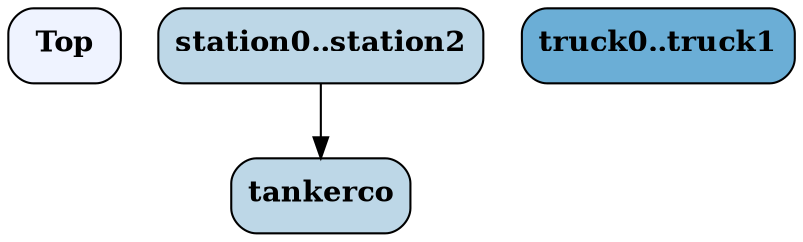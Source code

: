 strict digraph M {
    "Top" [shape=box,style="rounded,filled",fillcolor="/blues5/1",label=<<b>Top</b><br align="left"/>>];
    "station0" [shape=box,style="rounded,filled",fillcolor="/blues5/2",label=<<b>station0..station2</b><br align="left"/>>];
    "tankerco" [shape=box,style="rounded,filled",fillcolor="/blues5/2",label=<<b>tankerco</b><br align="left"/>>];
    "tankerco.truck0" [shape=box,style="rounded,filled",fillcolor="/blues5/3",label=<<b>truck0..truck1</b><br align="left"/>>];

    "station0" -> "tankerco" [];
}